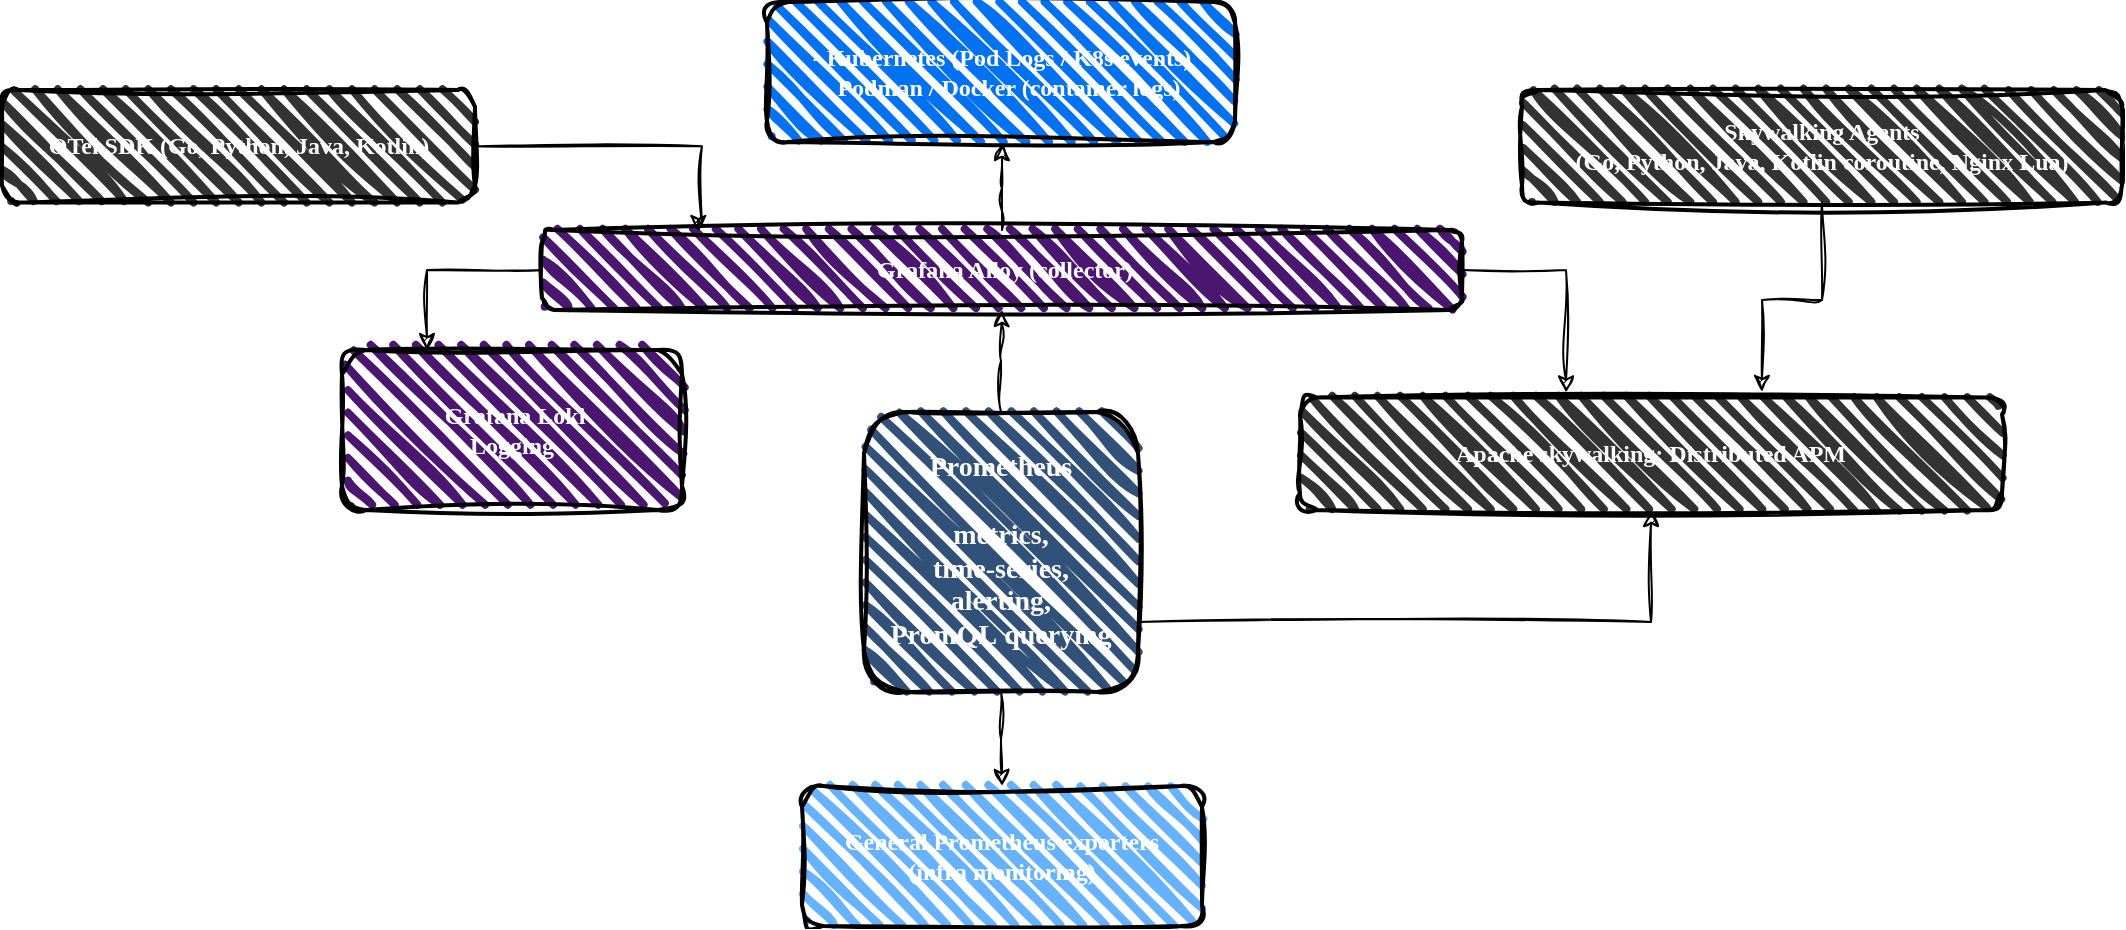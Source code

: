 <mxfile version="28.0.6">
  <diagram id="KBIwsYY--AiB_v0YLguu" name="Page-1">
    <mxGraphModel dx="1426" dy="2044" grid="1" gridSize="10" guides="1" tooltips="1" connect="1" arrows="1" fold="1" page="1" pageScale="1" pageWidth="1654" pageHeight="1169" math="0" shadow="0">
      <root>
        <mxCell id="0" />
        <mxCell id="1" parent="0" />
        <mxCell id="NPww1GMGRVQZB7CJEsvR-46" style="edgeStyle=orthogonalEdgeStyle;rounded=0;sketch=1;hachureGap=4;jiggle=2;curveFitting=1;orthogonalLoop=1;jettySize=auto;html=1;entryX=0.25;entryY=0;entryDx=0;entryDy=0;fontFamily=Architects Daughter;fontSource=https%3A%2F%2Ffonts.googleapis.com%2Fcss%3Ffamily%3DArchitects%2BDaughter;" edge="1" parent="1" source="36" target="NPww1GMGRVQZB7CJEsvR-45">
          <mxGeometry relative="1" as="geometry">
            <Array as="points">
              <mxPoint x="253" y="-976" />
            </Array>
          </mxGeometry>
        </mxCell>
        <mxCell id="NPww1GMGRVQZB7CJEsvR-48" style="edgeStyle=orthogonalEdgeStyle;rounded=0;sketch=1;hachureGap=4;jiggle=2;curveFitting=1;orthogonalLoop=1;jettySize=auto;html=1;entryX=0.5;entryY=1;entryDx=0;entryDy=0;fontFamily=Architects Daughter;fontSource=https%3A%2F%2Ffonts.googleapis.com%2Fcss%3Ffamily%3DArchitects%2BDaughter;" edge="1" parent="1" source="36">
          <mxGeometry relative="1" as="geometry">
            <mxPoint x="540" y="-1039" as="targetPoint" />
          </mxGeometry>
        </mxCell>
        <mxCell id="NPww1GMGRVQZB7CJEsvR-52" style="edgeStyle=orthogonalEdgeStyle;rounded=0;sketch=1;hachureGap=4;jiggle=2;curveFitting=1;orthogonalLoop=1;jettySize=auto;html=1;exitX=1;exitY=0.5;exitDx=0;exitDy=0;fontFamily=Architects Daughter;fontSource=https%3A%2F%2Ffonts.googleapis.com%2Fcss%3Ffamily%3DArchitects%2BDaughter;entryX=0.379;entryY=-0.044;entryDx=0;entryDy=0;entryPerimeter=0;" edge="1" parent="1" source="36" target="NPww1GMGRVQZB7CJEsvR-51">
          <mxGeometry relative="1" as="geometry">
            <mxPoint x="822" y="-920" as="targetPoint" />
          </mxGeometry>
        </mxCell>
        <mxCell id="36" value="&lt;span style=&quot;font-family: &amp;quot;Comic Sans MS&amp;quot;; text-wrap-mode: nowrap;&quot;&gt;&amp;nbsp;Grafana Alloy (collector)&lt;/span&gt;" style="rounded=1;whiteSpace=wrap;html=1;strokeWidth=2;fillWeight=4;hachureGap=8;hachureAngle=45;fillColor=light-dark(#4A166F,#A680B8);sketch=1;curveFitting=1;jiggle=2;fontStyle=1;fontColor=#FFFFFF;" parent="1" vertex="1">
          <mxGeometry x="310" y="-996" width="460" height="40" as="geometry" />
        </mxCell>
        <mxCell id="39" value="&lt;span style=&quot;font-family: &amp;quot;Comic Sans MS&amp;quot;; text-wrap-mode: nowrap;&quot;&gt;- Kubernetes (Pod Logs / K8s events)&lt;/span&gt;&lt;div&gt;&lt;span style=&quot;&quot;&gt;&lt;font face=&quot;Comic Sans MS&quot;&gt;&lt;span style=&quot;text-wrap-mode: nowrap;&quot;&gt;- Podman / Docker (container logs)&lt;/span&gt;&lt;/font&gt;&lt;/span&gt;&lt;/div&gt;" style="rounded=1;whiteSpace=wrap;html=1;strokeWidth=2;fillWeight=4;hachureGap=8;hachureAngle=45;fillColor=light-dark(#0071F0,#198CC4);sketch=1;curveFitting=1;jiggle=2;fontStyle=1;fontColor=#FFFFFF;" parent="1" vertex="1">
          <mxGeometry x="422.5" y="-1110" width="234" height="70" as="geometry" />
        </mxCell>
        <mxCell id="NPww1GMGRVQZB7CJEsvR-47" style="edgeStyle=orthogonalEdgeStyle;rounded=0;sketch=1;hachureGap=4;jiggle=2;curveFitting=1;orthogonalLoop=1;jettySize=auto;html=1;entryX=0.5;entryY=1;entryDx=0;entryDy=0;fontFamily=Architects Daughter;fontSource=https%3A%2F%2Ffonts.googleapis.com%2Fcss%3Ffamily%3DArchitects%2BDaughter;" edge="1" parent="1" source="M9iqOvp1g94WVJkQ8rMG-46" target="36">
          <mxGeometry relative="1" as="geometry" />
        </mxCell>
        <mxCell id="NPww1GMGRVQZB7CJEsvR-54" style="edgeStyle=orthogonalEdgeStyle;rounded=0;sketch=1;hachureGap=4;jiggle=2;curveFitting=1;orthogonalLoop=1;jettySize=auto;html=1;exitX=1;exitY=0.75;exitDx=0;exitDy=0;entryX=0.5;entryY=1;entryDx=0;entryDy=0;fontFamily=Architects Daughter;fontSource=https%3A%2F%2Ffonts.googleapis.com%2Fcss%3Ffamily%3DArchitects%2BDaughter;" edge="1" parent="1" source="M9iqOvp1g94WVJkQ8rMG-46" target="NPww1GMGRVQZB7CJEsvR-51">
          <mxGeometry relative="1" as="geometry" />
        </mxCell>
        <mxCell id="NPww1GMGRVQZB7CJEsvR-56" style="edgeStyle=orthogonalEdgeStyle;rounded=0;sketch=1;hachureGap=4;jiggle=2;curveFitting=1;orthogonalLoop=1;jettySize=auto;html=1;exitX=0.5;exitY=1;exitDx=0;exitDy=0;entryX=0.5;entryY=0;entryDx=0;entryDy=0;fontFamily=Architects Daughter;fontSource=https%3A%2F%2Ffonts.googleapis.com%2Fcss%3Ffamily%3DArchitects%2BDaughter;" edge="1" parent="1" source="M9iqOvp1g94WVJkQ8rMG-46" target="45">
          <mxGeometry relative="1" as="geometry" />
        </mxCell>
        <mxCell id="M9iqOvp1g94WVJkQ8rMG-46" value="&lt;div&gt;&lt;font&gt;Prometheus&lt;/font&gt;&lt;/div&gt;&lt;div&gt;&lt;font&gt;&lt;br&gt;&lt;/font&gt;&lt;/div&gt;&lt;div&gt;&lt;font&gt;metrics,&lt;/font&gt;&lt;/div&gt;&lt;div&gt;&lt;font&gt;time-series,&lt;/font&gt;&lt;/div&gt;&lt;div&gt;&lt;font&gt;alerting,&lt;/font&gt;&lt;/div&gt;&lt;div&gt;&lt;font&gt;PromQL&amp;nbsp;querying&lt;/font&gt;&lt;/div&gt;" style="rounded=1;whiteSpace=wrap;html=1;strokeWidth=2;fillWeight=4;hachureGap=8;hachureAngle=45;fillColor=light-dark(#315179,#198CC4);sketch=1;align=center;verticalAlign=middle;curveFitting=1;jiggle=2;fontFamily=Comic Sans MS;fontSize=14;fontColor=#FFFFFF;fontStyle=1;strokeColor=default;" parent="1" vertex="1">
          <mxGeometry x="471" y="-905" width="137" height="140" as="geometry" />
        </mxCell>
        <mxCell id="45" value="&lt;span style=&quot;font-family: &amp;quot;Comic Sans MS&amp;quot;; text-wrap-mode: nowrap;&quot;&gt;General Prometheus&amp;nbsp;exporters&lt;/span&gt;&lt;div&gt;&lt;span style=&quot;&quot;&gt;&lt;font face=&quot;Comic Sans MS&quot;&gt;&lt;span style=&quot;text-wrap-mode: nowrap;&quot;&gt;(infra monitoring)&lt;/span&gt;&lt;/font&gt;&lt;/span&gt;&lt;/div&gt;" style="rounded=1;whiteSpace=wrap;html=1;strokeWidth=2;fillWeight=4;hachureGap=8;hachureAngle=45;fillColor=light-dark(#66B2FF,#198CC4);sketch=1;curveFitting=1;jiggle=2;fontStyle=1;fontSize=12;fontColor=#FFFFFF;" parent="1" vertex="1">
          <mxGeometry x="440" y="-718" width="200" height="70" as="geometry" />
        </mxCell>
        <mxCell id="M9iqOvp1g94WVJkQ8rMG-66" value="&lt;font style=&quot;color: rgb(255, 255, 255);&quot;&gt;&lt;font color=&quot;#ffffff&quot; face=&quot;Comic Sans MS&quot;&gt;&lt;span style=&quot;text-wrap-mode: nowrap;&quot;&gt;OTel SDK (Go, Python, Java, Kotlin)&lt;/span&gt;&lt;/font&gt;&lt;br&gt;&lt;/font&gt;" style="rounded=1;whiteSpace=wrap;html=1;strokeWidth=2;fillWeight=4;hachureGap=8;hachureAngle=45;fillColor=light-dark(#333333,#198CC4);sketch=1;curveFitting=1;jiggle=2;fontStyle=1" parent="1" vertex="1">
          <mxGeometry x="40" y="-1066" width="236.5" height="56.24" as="geometry" />
        </mxCell>
        <mxCell id="NPww1GMGRVQZB7CJEsvR-45" value="&lt;span style=&quot;font-family: &amp;quot;Comic Sans MS&amp;quot;; text-wrap-mode: nowrap;&quot;&gt;&amp;nbsp;Grafana Loki&lt;/span&gt;&lt;div&gt;&lt;span style=&quot;font-family: &amp;quot;Comic Sans MS&amp;quot;; text-wrap-mode: nowrap;&quot;&gt;Logging&lt;/span&gt;&lt;/div&gt;" style="rounded=1;whiteSpace=wrap;html=1;strokeWidth=2;fillWeight=4;hachureGap=8;hachureAngle=45;fillColor=light-dark(#4A166F,#A680B8);sketch=1;curveFitting=1;jiggle=2;fontStyle=1;fontColor=#FFFFFF;" vertex="1" parent="1">
          <mxGeometry x="210" y="-936" width="170" height="80" as="geometry" />
        </mxCell>
        <mxCell id="NPww1GMGRVQZB7CJEsvR-49" style="edgeStyle=orthogonalEdgeStyle;rounded=0;sketch=1;hachureGap=4;jiggle=2;curveFitting=1;orthogonalLoop=1;jettySize=auto;html=1;entryX=0.17;entryY=0.025;entryDx=0;entryDy=0;entryPerimeter=0;fontFamily=Architects Daughter;fontSource=https%3A%2F%2Ffonts.googleapis.com%2Fcss%3Ffamily%3DArchitects%2BDaughter;" edge="1" parent="1" source="M9iqOvp1g94WVJkQ8rMG-66" target="36">
          <mxGeometry relative="1" as="geometry">
            <Array as="points">
              <mxPoint x="390" y="-1038" />
              <mxPoint x="390" y="-998" />
              <mxPoint x="388" y="-998" />
            </Array>
          </mxGeometry>
        </mxCell>
        <mxCell id="NPww1GMGRVQZB7CJEsvR-50" value="&lt;font style=&quot;color: rgb(255, 255, 255);&quot;&gt;&lt;font color=&quot;#ffffff&quot; face=&quot;Comic Sans MS&quot;&gt;&lt;span style=&quot;text-wrap-mode: nowrap;&quot;&gt;Skywalking Agents&lt;/span&gt;&lt;/font&gt;&lt;/font&gt;&lt;div&gt;&lt;font style=&quot;color: rgb(255, 255, 255);&quot;&gt;&lt;font color=&quot;#ffffff&quot; face=&quot;Comic Sans MS&quot;&gt;&lt;span style=&quot;text-wrap-mode: nowrap;&quot;&gt;(Go, Python, Java, Kotlin&amp;nbsp;&lt;/span&gt;&lt;/font&gt;&lt;/font&gt;&lt;span style=&quot;background-color: transparent; text-wrap-mode: nowrap;&quot;&gt;&lt;font face=&quot;Comic Sans MS&quot; color=&quot;#ffffff&quot;&gt;coroutine&lt;/font&gt;&lt;/span&gt;&lt;span style=&quot;text-wrap-mode: nowrap; color: rgb(255, 255, 255); font-family: &amp;quot;Comic Sans MS&amp;quot;; background-color: transparent;&quot;&gt;, Nginx Lua)&lt;/span&gt;&lt;/div&gt;" style="rounded=1;whiteSpace=wrap;html=1;strokeWidth=2;fillWeight=4;hachureGap=8;hachureAngle=45;fillColor=light-dark(#333333,#198CC4);sketch=1;curveFitting=1;jiggle=2;fontStyle=1" vertex="1" parent="1">
          <mxGeometry x="800" y="-1066" width="300" height="56.24" as="geometry" />
        </mxCell>
        <mxCell id="NPww1GMGRVQZB7CJEsvR-51" value="&lt;font color=&quot;#ffffff&quot; face=&quot;Comic Sans MS&quot;&gt;&lt;span style=&quot;text-wrap-mode: nowrap;&quot;&gt;Apache skywalking: Distributed APM&lt;/span&gt;&lt;/font&gt;" style="rounded=1;whiteSpace=wrap;html=1;strokeWidth=2;fillWeight=4;hachureGap=8;hachureAngle=45;fillColor=light-dark(#333333,#198CC4);sketch=1;curveFitting=1;jiggle=2;fontStyle=1" vertex="1" parent="1">
          <mxGeometry x="689" y="-912.24" width="351" height="56.24" as="geometry" />
        </mxCell>
        <mxCell id="NPww1GMGRVQZB7CJEsvR-53" style="edgeStyle=orthogonalEdgeStyle;rounded=0;sketch=1;hachureGap=4;jiggle=2;curveFitting=1;orthogonalLoop=1;jettySize=auto;html=1;exitX=0.5;exitY=1;exitDx=0;exitDy=0;entryX=0.658;entryY=-0.049;entryDx=0;entryDy=0;entryPerimeter=0;fontFamily=Architects Daughter;fontSource=https%3A%2F%2Ffonts.googleapis.com%2Fcss%3Ffamily%3DArchitects%2BDaughter;" edge="1" parent="1" source="NPww1GMGRVQZB7CJEsvR-50" target="NPww1GMGRVQZB7CJEsvR-51">
          <mxGeometry relative="1" as="geometry" />
        </mxCell>
      </root>
    </mxGraphModel>
  </diagram>
</mxfile>
